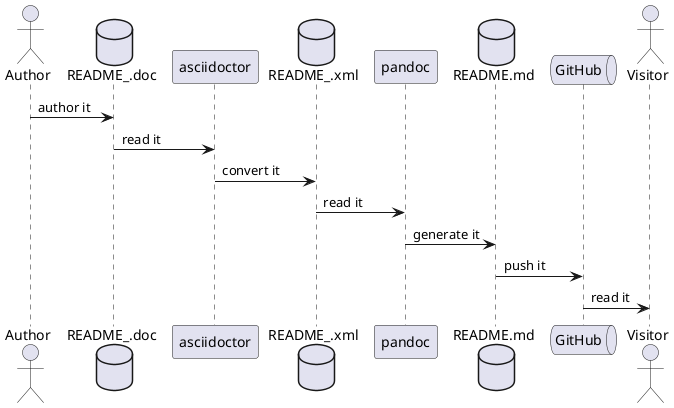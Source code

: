 @startuml
actor       Author      as author
database    README_.doc as adoc
participant asciidoctor as adoctor
database    README_.xml as docbook
participant pandoc      as pandoc
database    README.md   as md
queue       GitHub      as gh
actor       Visitor     as visitor
author  -> adoc     : author it
adoc    -> adoctor  : read it
adoctor -> docbook  : convert it
docbook -> pandoc   : read it
pandoc  -> md       : generate it
md      -> gh       : push it
gh      -> visitor  : read it
@enduml